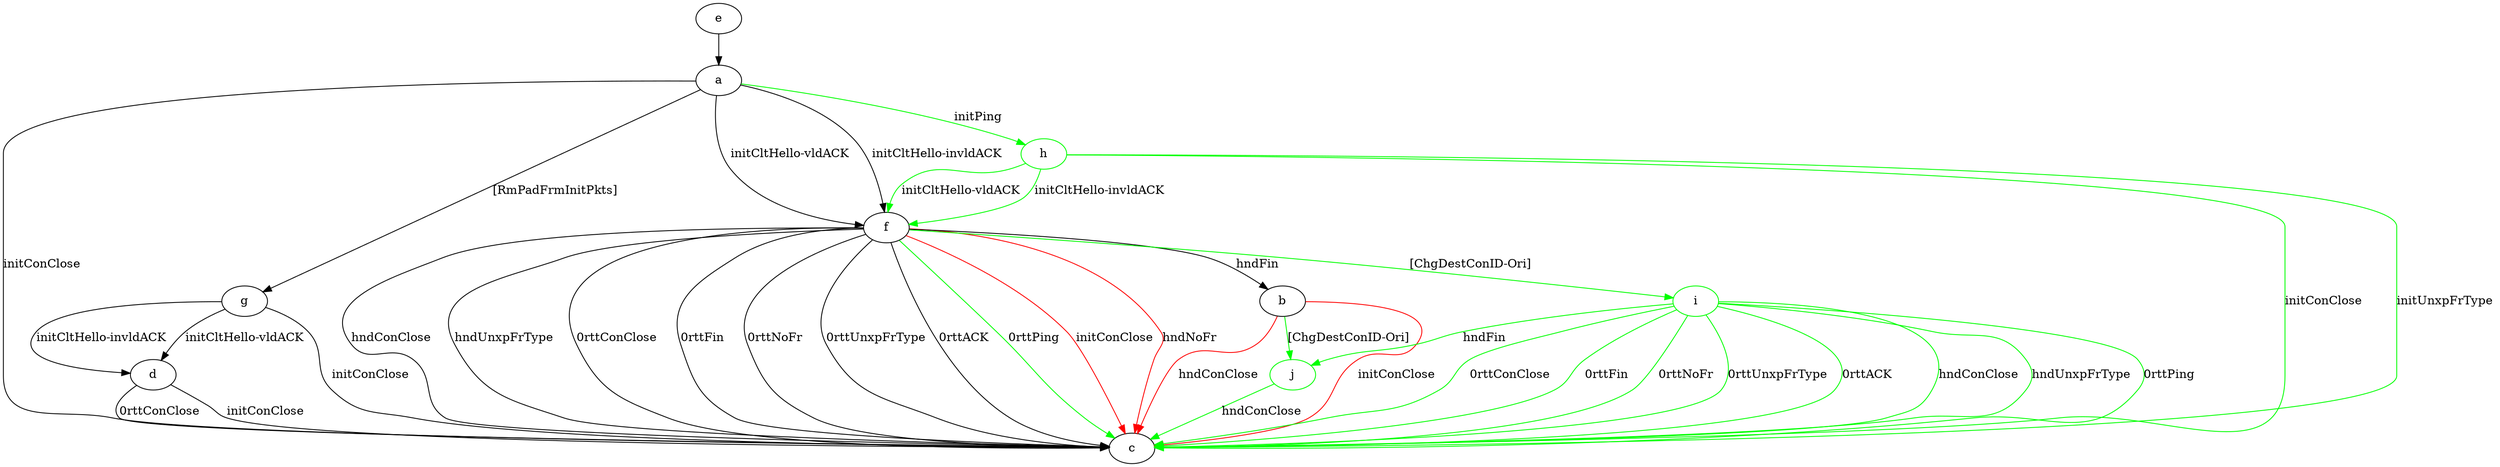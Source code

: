 digraph "" {
	a -> c	[key=0,
		label="initConClose "];
	a -> f	[key=0,
		label="initCltHello-vldACK "];
	a -> f	[key=1,
		label="initCltHello-invldACK "];
	a -> g	[key=0,
		label="[RmPadFrmInitPkts] "];
	h	[color=green];
	a -> h	[key=0,
		color=green,
		label="initPing "];
	b -> c	[key=0,
		color=red,
		label="initConClose "];
	b -> c	[key=1,
		color=red,
		label="hndConClose "];
	j	[color=green];
	b -> j	[key=0,
		color=green,
		label="[ChgDestConID-Ori] "];
	d -> c	[key=0,
		label="initConClose "];
	d -> c	[key=1,
		label="0rttConClose "];
	e -> a	[key=0];
	f -> b	[key=0,
		label="hndFin "];
	f -> c	[key=0,
		label="hndConClose "];
	f -> c	[key=1,
		label="hndUnxpFrType "];
	f -> c	[key=2,
		label="0rttConClose "];
	f -> c	[key=3,
		label="0rttFin "];
	f -> c	[key=4,
		label="0rttNoFr "];
	f -> c	[key=5,
		label="0rttUnxpFrType "];
	f -> c	[key=6,
		label="0rttACK "];
	f -> c	[key=7,
		color=green,
		label="0rttPing "];
	f -> c	[key=8,
		color=red,
		label="initConClose "];
	f -> c	[key=9,
		color=red,
		label="hndNoFr "];
	i	[color=green];
	f -> i	[key=0,
		color=green,
		label="[ChgDestConID-Ori] "];
	g -> c	[key=0,
		label="initConClose "];
	g -> d	[key=0,
		label="initCltHello-vldACK "];
	g -> d	[key=1,
		label="initCltHello-invldACK "];
	h -> c	[key=0,
		color=green,
		label="initConClose "];
	h -> c	[key=1,
		color=green,
		label="initUnxpFrType "];
	h -> f	[key=0,
		color=green,
		label="initCltHello-vldACK "];
	h -> f	[key=1,
		color=green,
		label="initCltHello-invldACK "];
	i -> c	[key=0,
		color=green,
		label="hndConClose "];
	i -> c	[key=1,
		color=green,
		label="hndUnxpFrType "];
	i -> c	[key=2,
		color=green,
		label="0rttPing "];
	i -> c	[key=3,
		color=green,
		label="0rttConClose "];
	i -> c	[key=4,
		color=green,
		label="0rttFin "];
	i -> c	[key=5,
		color=green,
		label="0rttNoFr "];
	i -> c	[key=6,
		color=green,
		label="0rttUnxpFrType "];
	i -> c	[key=7,
		color=green,
		label="0rttACK "];
	i -> j	[key=0,
		color=green,
		label="hndFin "];
	j -> c	[key=0,
		color=green,
		label="hndConClose "];
}
